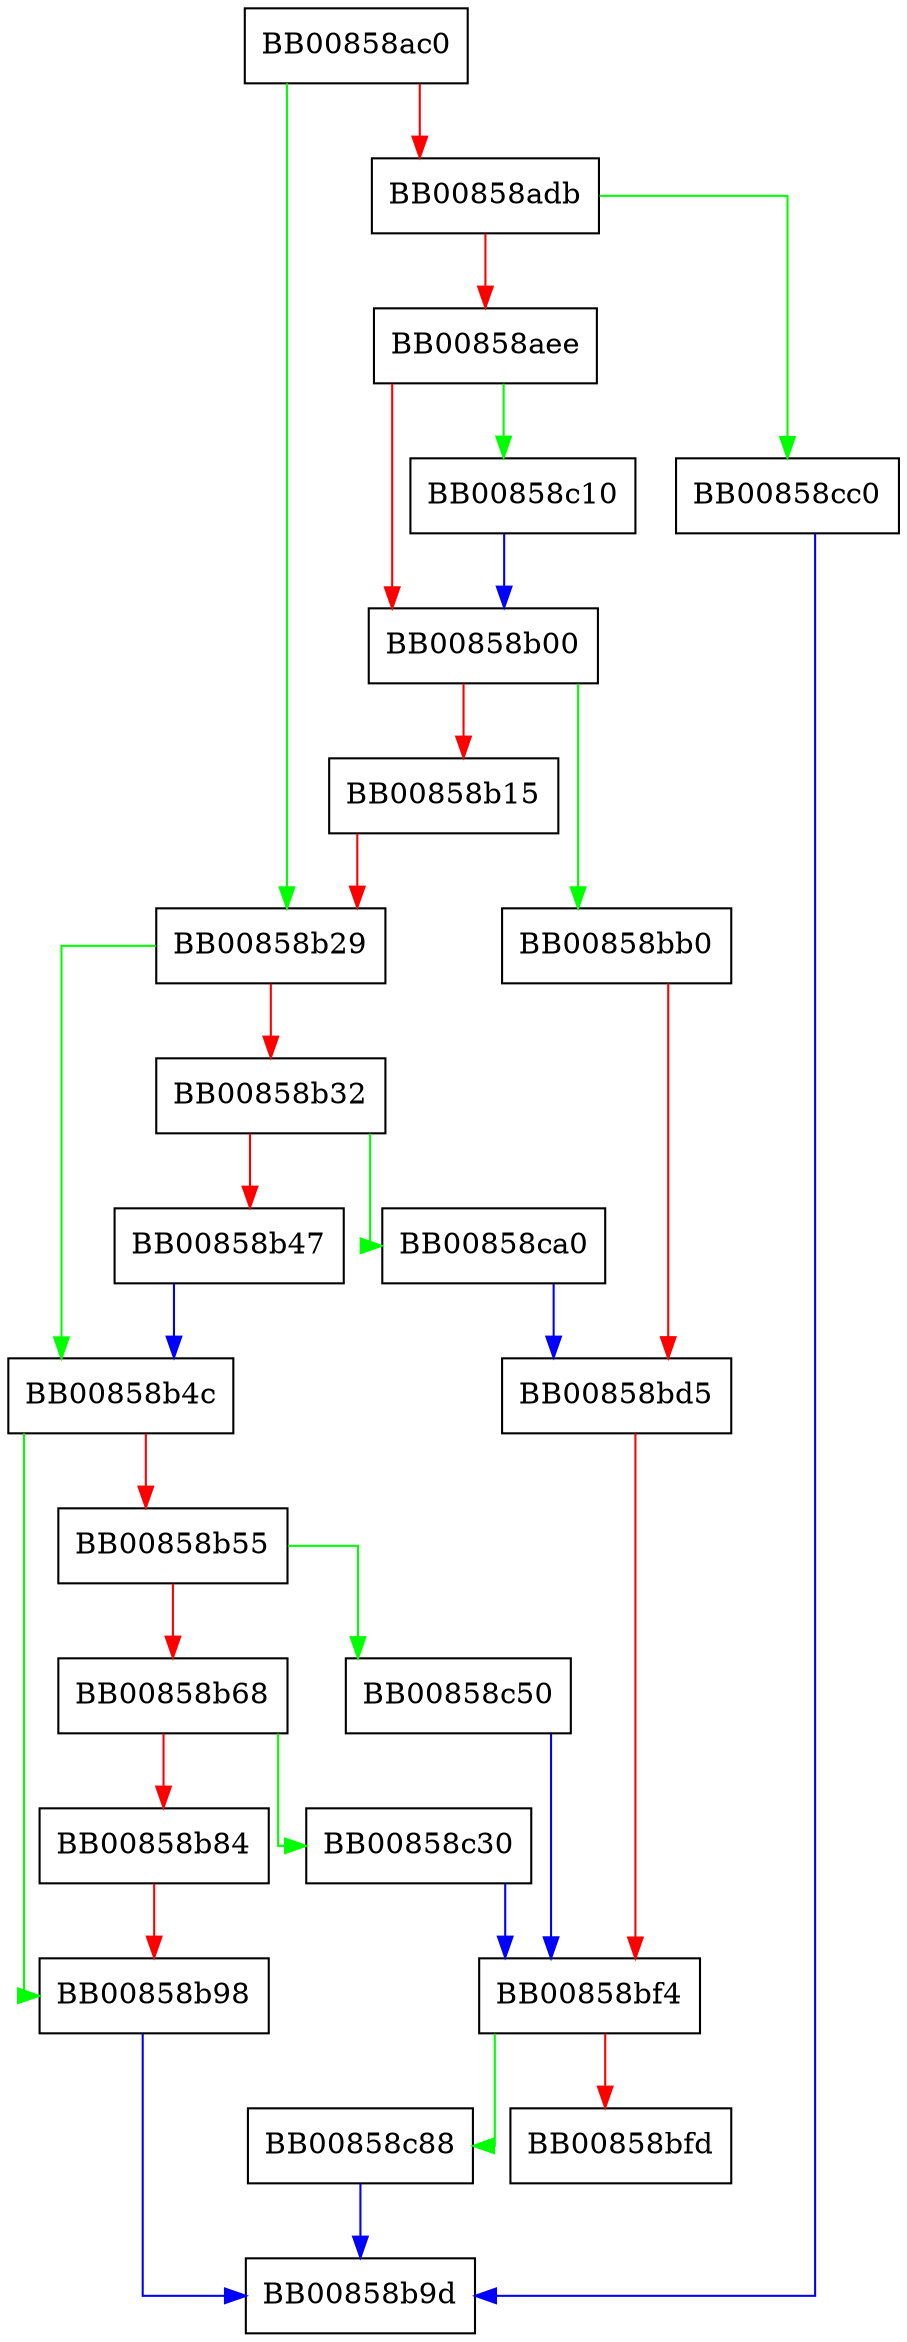 digraph i2v_AUTHORITY_KEYID {
  node [shape="box"];
  graph [splines=ortho];
  BB00858ac0 -> BB00858b29 [color="green"];
  BB00858ac0 -> BB00858adb [color="red"];
  BB00858adb -> BB00858cc0 [color="green"];
  BB00858adb -> BB00858aee [color="red"];
  BB00858aee -> BB00858c10 [color="green"];
  BB00858aee -> BB00858b00 [color="red"];
  BB00858b00 -> BB00858bb0 [color="green"];
  BB00858b00 -> BB00858b15 [color="red"];
  BB00858b15 -> BB00858b29 [color="red"];
  BB00858b29 -> BB00858b4c [color="green"];
  BB00858b29 -> BB00858b32 [color="red"];
  BB00858b32 -> BB00858ca0 [color="green"];
  BB00858b32 -> BB00858b47 [color="red"];
  BB00858b47 -> BB00858b4c [color="blue"];
  BB00858b4c -> BB00858b98 [color="green"];
  BB00858b4c -> BB00858b55 [color="red"];
  BB00858b55 -> BB00858c50 [color="green"];
  BB00858b55 -> BB00858b68 [color="red"];
  BB00858b68 -> BB00858c30 [color="green"];
  BB00858b68 -> BB00858b84 [color="red"];
  BB00858b84 -> BB00858b98 [color="red"];
  BB00858b98 -> BB00858b9d [color="blue"];
  BB00858bb0 -> BB00858bd5 [color="red"];
  BB00858bd5 -> BB00858bf4 [color="red"];
  BB00858bf4 -> BB00858c88 [color="green"];
  BB00858bf4 -> BB00858bfd [color="red"];
  BB00858c10 -> BB00858b00 [color="blue"];
  BB00858c30 -> BB00858bf4 [color="blue"];
  BB00858c50 -> BB00858bf4 [color="blue"];
  BB00858c88 -> BB00858b9d [color="blue"];
  BB00858ca0 -> BB00858bd5 [color="blue"];
  BB00858cc0 -> BB00858b9d [color="blue"];
}